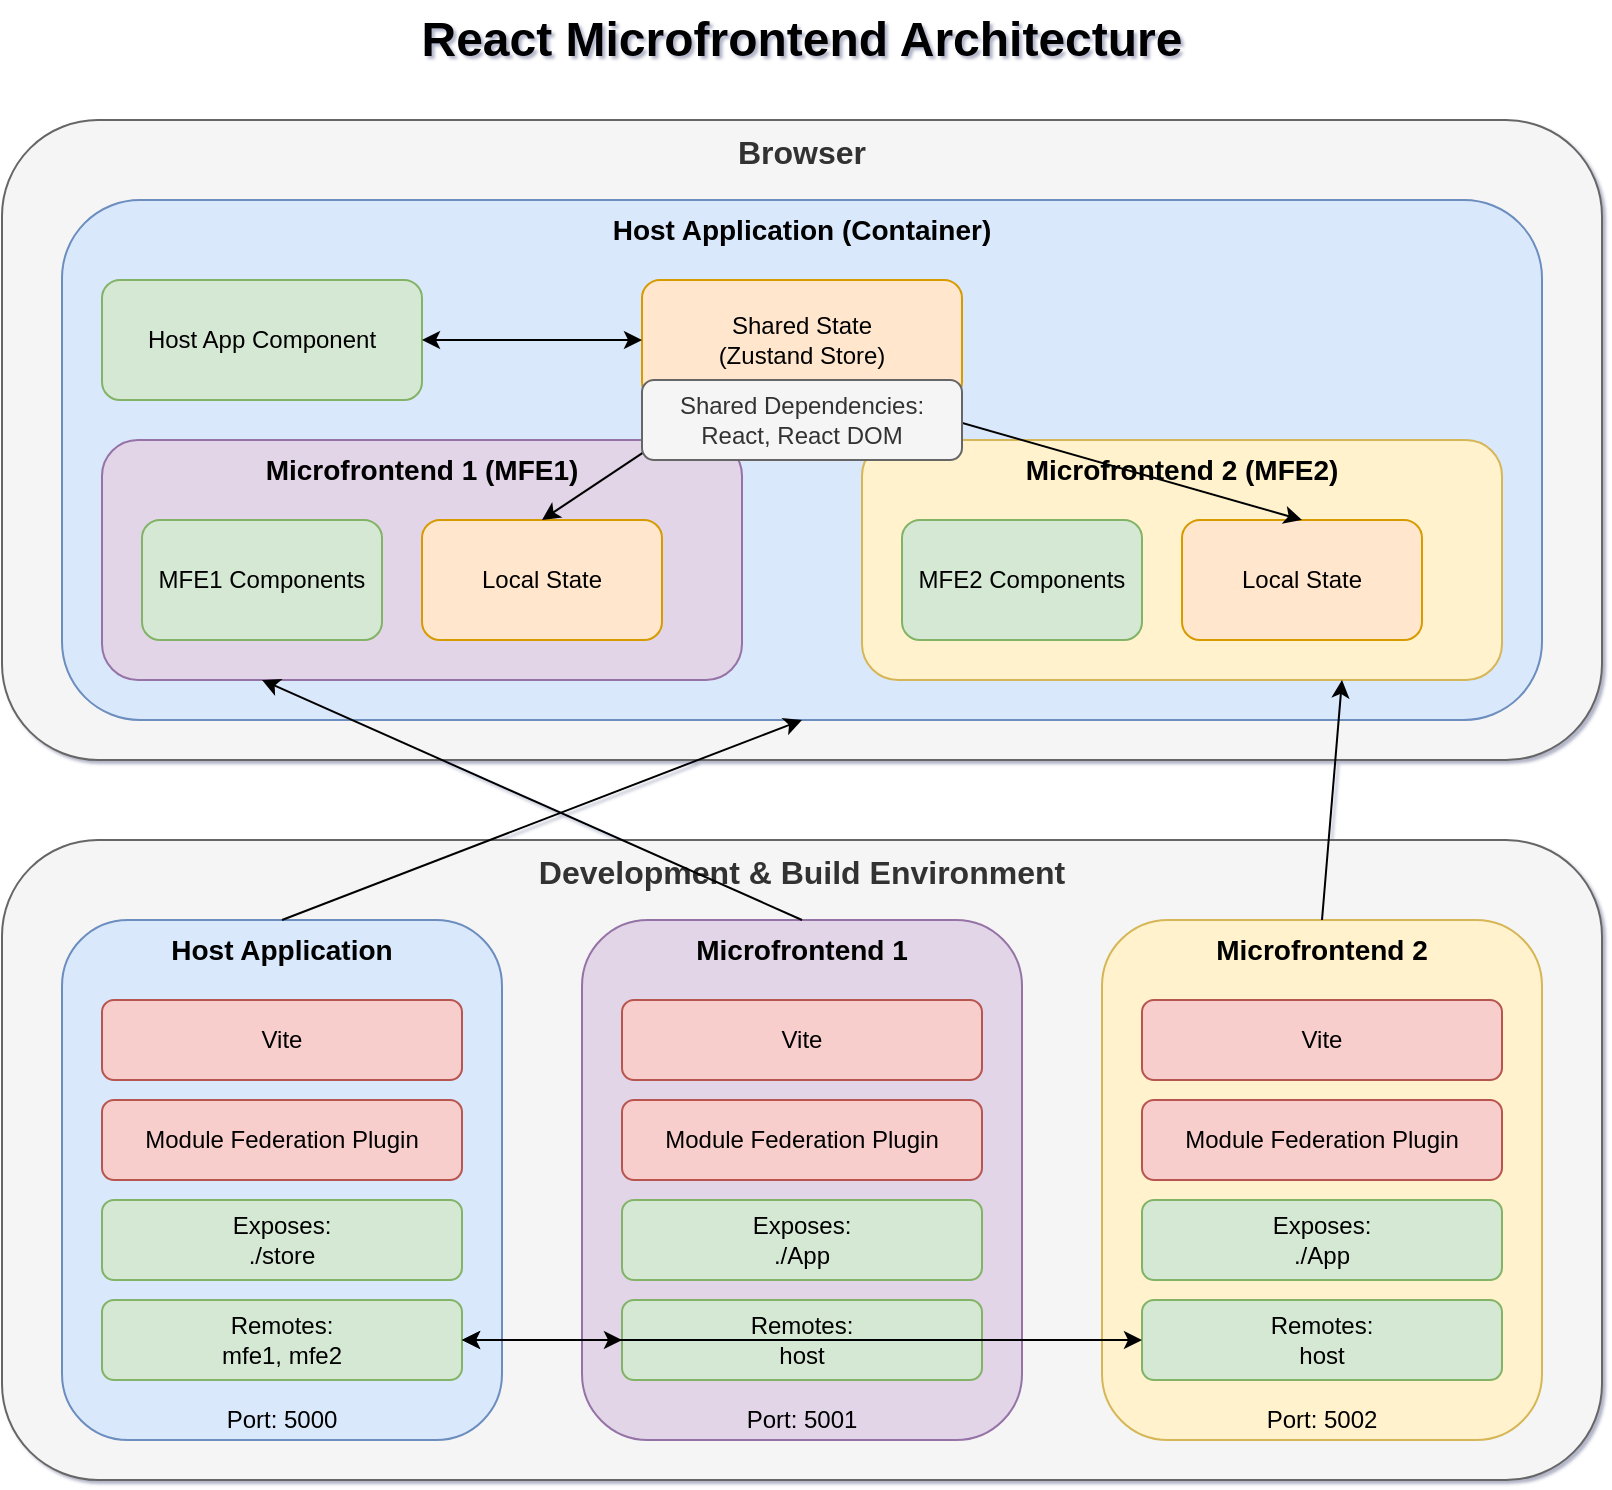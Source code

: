 <mxfile>
    <diagram id="Ht1M8jgEwFfnCIfOTk4-" name="Page-1">
        <mxGraphModel dx="905" dy="960" grid="1" gridSize="10" guides="1" tooltips="1" connect="1" arrows="1" fold="1" page="1" pageScale="1" pageWidth="1100" pageHeight="850" background="none" math="0" shadow="1">
            <root>
                <mxCell id="0"/>
                <mxCell id="1" parent="0"/>
                <mxCell id="2" value="React Microfrontend Architecture" style="text;html=1;strokeColor=none;fillColor=none;align=center;verticalAlign=middle;whiteSpace=wrap;rounded=0;fontSize=24;fontStyle=1" parent="1" vertex="1">
                    <mxGeometry x="275" y="20" width="550" height="40" as="geometry"/>
                </mxCell>
                <mxCell id="3" value="Browser" style="rounded=1;whiteSpace=wrap;html=1;fontSize=16;fillColor=#f5f5f5;strokeColor=#666666;fontColor=#333333;verticalAlign=top;fontStyle=1" parent="1" vertex="1">
                    <mxGeometry x="150" y="80" width="800" height="320" as="geometry"/>
                </mxCell>
                <mxCell id="4" value="Host Application (Container)" style="rounded=1;whiteSpace=wrap;html=1;fontSize=14;fillColor=#dae8fc;strokeColor=#6c8ebf;verticalAlign=top;fontStyle=1" parent="1" vertex="1">
                    <mxGeometry x="180" y="120" width="740" height="260" as="geometry"/>
                </mxCell>
                <mxCell id="5" value="Host App Component" style="rounded=1;whiteSpace=wrap;html=1;fontSize=12;fillColor=#d5e8d4;strokeColor=#82b366;" parent="1" vertex="1">
                    <mxGeometry x="200" y="160" width="160" height="60" as="geometry"/>
                </mxCell>
                <mxCell id="6" value="Shared State&lt;br&gt;(Zustand Store)" style="rounded=1;whiteSpace=wrap;html=1;fontSize=12;fillColor=#ffe6cc;strokeColor=#d79b00;" parent="1" vertex="1">
                    <mxGeometry x="470" y="160" width="160" height="60" as="geometry"/>
                </mxCell>
                <mxCell id="7" value="Microfrontend 1 (MFE1)" style="rounded=1;whiteSpace=wrap;html=1;fontSize=14;fillColor=#e1d5e7;strokeColor=#9673a6;verticalAlign=top;fontStyle=1" parent="1" vertex="1">
                    <mxGeometry x="200" y="240" width="320" height="120" as="geometry"/>
                </mxCell>
                <mxCell id="8" value="Microfrontend 2 (MFE2)" style="rounded=1;whiteSpace=wrap;html=1;fontSize=14;fillColor=#fff2cc;strokeColor=#d6b656;verticalAlign=top;fontStyle=1" parent="1" vertex="1">
                    <mxGeometry x="580" y="240" width="320" height="120" as="geometry"/>
                </mxCell>
                <mxCell id="9" value="MFE1 Components" style="rounded=1;whiteSpace=wrap;html=1;fontSize=12;fillColor=#d5e8d4;strokeColor=#82b366;" parent="1" vertex="1">
                    <mxGeometry x="220" y="280" width="120" height="60" as="geometry"/>
                </mxCell>
                <mxCell id="10" value="Local State" style="rounded=1;whiteSpace=wrap;html=1;fontSize=12;fillColor=#ffe6cc;strokeColor=#d79b00;" parent="1" vertex="1">
                    <mxGeometry x="360" y="280" width="120" height="60" as="geometry"/>
                </mxCell>
                <mxCell id="11" value="MFE2 Components" style="rounded=1;whiteSpace=wrap;html=1;fontSize=12;fillColor=#d5e8d4;strokeColor=#82b366;" parent="1" vertex="1">
                    <mxGeometry x="600" y="280" width="120" height="60" as="geometry"/>
                </mxCell>
                <mxCell id="12" value="Local State" style="rounded=1;whiteSpace=wrap;html=1;fontSize=12;fillColor=#ffe6cc;strokeColor=#d79b00;" parent="1" vertex="1">
                    <mxGeometry x="740" y="280" width="120" height="60" as="geometry"/>
                </mxCell>
                <mxCell id="13" value="Development &amp; Build Environment" style="rounded=1;whiteSpace=wrap;html=1;fontSize=16;fillColor=#f5f5f5;strokeColor=#666666;fontColor=#333333;verticalAlign=top;fontStyle=1" parent="1" vertex="1">
                    <mxGeometry x="150" y="440" width="800" height="320" as="geometry"/>
                </mxCell>
                <mxCell id="14" value="Host Application" style="rounded=1;whiteSpace=wrap;html=1;fontSize=14;fillColor=#dae8fc;strokeColor=#6c8ebf;verticalAlign=top;fontStyle=1" parent="1" vertex="1">
                    <mxGeometry x="180" y="480" width="220" height="260" as="geometry"/>
                </mxCell>
                <mxCell id="15" value="Microfrontend 1" style="rounded=1;whiteSpace=wrap;html=1;fontSize=14;fillColor=#e1d5e7;strokeColor=#9673a6;verticalAlign=top;fontStyle=1" parent="1" vertex="1">
                    <mxGeometry x="440" y="480" width="220" height="260" as="geometry"/>
                </mxCell>
                <mxCell id="16" value="Microfrontend 2" style="rounded=1;whiteSpace=wrap;html=1;fontSize=14;fillColor=#fff2cc;strokeColor=#d6b656;verticalAlign=top;fontStyle=1" parent="1" vertex="1">
                    <mxGeometry x="700" y="480" width="220" height="260" as="geometry"/>
                </mxCell>
                <mxCell id="17" value="Vite" style="rounded=1;whiteSpace=wrap;html=1;fontSize=12;fillColor=#f8cecc;strokeColor=#b85450;" parent="1" vertex="1">
                    <mxGeometry x="200" y="520" width="180" height="40" as="geometry"/>
                </mxCell>
                <mxCell id="18" value="Module Federation Plugin" style="rounded=1;whiteSpace=wrap;html=1;fontSize=12;fillColor=#f8cecc;strokeColor=#b85450;" parent="1" vertex="1">
                    <mxGeometry x="200" y="570" width="180" height="40" as="geometry"/>
                </mxCell>
                <mxCell id="19" value="Exposes:&lt;br&gt;./store" style="rounded=1;whiteSpace=wrap;html=1;fontSize=12;fillColor=#d5e8d4;strokeColor=#82b366;" parent="1" vertex="1">
                    <mxGeometry x="200" y="620" width="180" height="40" as="geometry"/>
                </mxCell>
                <mxCell id="20" value="Remotes:&lt;br&gt;mfe1, mfe2" style="rounded=1;whiteSpace=wrap;html=1;fontSize=12;fillColor=#d5e8d4;strokeColor=#82b366;" parent="1" vertex="1">
                    <mxGeometry x="200" y="670" width="180" height="40" as="geometry"/>
                </mxCell>
                <mxCell id="21" value="Vite" style="rounded=1;whiteSpace=wrap;html=1;fontSize=12;fillColor=#f8cecc;strokeColor=#b85450;" parent="1" vertex="1">
                    <mxGeometry x="460" y="520" width="180" height="40" as="geometry"/>
                </mxCell>
                <mxCell id="22" value="Module Federation Plugin" style="rounded=1;whiteSpace=wrap;html=1;fontSize=12;fillColor=#f8cecc;strokeColor=#b85450;" parent="1" vertex="1">
                    <mxGeometry x="460" y="570" width="180" height="40" as="geometry"/>
                </mxCell>
                <mxCell id="23" value="Exposes:&lt;br&gt;./App" style="rounded=1;whiteSpace=wrap;html=1;fontSize=12;fillColor=#d5e8d4;strokeColor=#82b366;" parent="1" vertex="1">
                    <mxGeometry x="460" y="620" width="180" height="40" as="geometry"/>
                </mxCell>
                <mxCell id="24" value="Remotes:&lt;br&gt;host" style="rounded=1;whiteSpace=wrap;html=1;fontSize=12;fillColor=#d5e8d4;strokeColor=#82b366;" parent="1" vertex="1">
                    <mxGeometry x="460" y="670" width="180" height="40" as="geometry"/>
                </mxCell>
                <mxCell id="25" value="Vite" style="rounded=1;whiteSpace=wrap;html=1;fontSize=12;fillColor=#f8cecc;strokeColor=#b85450;" parent="1" vertex="1">
                    <mxGeometry x="720" y="520" width="180" height="40" as="geometry"/>
                </mxCell>
                <mxCell id="26" value="Module Federation Plugin" style="rounded=1;whiteSpace=wrap;html=1;fontSize=12;fillColor=#f8cecc;strokeColor=#b85450;" parent="1" vertex="1">
                    <mxGeometry x="720" y="570" width="180" height="40" as="geometry"/>
                </mxCell>
                <mxCell id="27" value="Exposes:&lt;br&gt;./App" style="rounded=1;whiteSpace=wrap;html=1;fontSize=12;fillColor=#d5e8d4;strokeColor=#82b366;" parent="1" vertex="1">
                    <mxGeometry x="720" y="620" width="180" height="40" as="geometry"/>
                </mxCell>
                <mxCell id="28" value="Remotes:&lt;br&gt;host" style="rounded=1;whiteSpace=wrap;html=1;fontSize=12;fillColor=#d5e8d4;strokeColor=#82b366;" parent="1" vertex="1">
                    <mxGeometry x="720" y="670" width="180" height="40" as="geometry"/>
                </mxCell>
                <mxCell id="29" value="" style="endArrow=classic;startArrow=classic;html=1;fontSize=12;entryX=0;entryY=0.5;entryDx=0;entryDy=0;exitX=1;exitY=0.5;exitDx=0;exitDy=0;" parent="1" source="20" target="24" edge="1">
                    <mxGeometry width="50" height="50" relative="1" as="geometry">
                        <mxPoint x="520" y="670" as="sourcePoint"/>
                        <mxPoint x="570" y="620" as="targetPoint"/>
                    </mxGeometry>
                </mxCell>
                <mxCell id="30" value="" style="endArrow=classic;startArrow=classic;html=1;fontSize=12;entryX=0;entryY=0.5;entryDx=0;entryDy=0;exitX=1;exitY=0.5;exitDx=0;exitDy=0;" parent="1" source="20" target="28" edge="1">
                    <mxGeometry width="50" height="50" relative="1" as="geometry">
                        <mxPoint x="520" y="670" as="sourcePoint"/>
                        <mxPoint x="570" y="620" as="targetPoint"/>
                    </mxGeometry>
                </mxCell>
                <mxCell id="31" value="" style="endArrow=classic;html=1;fontSize=12;exitX=0.5;exitY=0;exitDx=0;exitDy=0;entryX=0.5;entryY=1;entryDx=0;entryDy=0;" parent="1" source="14" target="4" edge="1">
                    <mxGeometry width="50" height="50" relative="1" as="geometry">
                        <mxPoint x="520" y="450" as="sourcePoint"/>
                        <mxPoint x="570" y="400" as="targetPoint"/>
                    </mxGeometry>
                </mxCell>
                <mxCell id="32" value="" style="endArrow=classic;html=1;fontSize=12;exitX=0.5;exitY=0;exitDx=0;exitDy=0;entryX=0.25;entryY=1;entryDx=0;entryDy=0;" parent="1" source="15" target="7" edge="1">
                    <mxGeometry width="50" height="50" relative="1" as="geometry">
                        <mxPoint x="520" y="450" as="sourcePoint"/>
                        <mxPoint x="570" y="400" as="targetPoint"/>
                    </mxGeometry>
                </mxCell>
                <mxCell id="33" value="" style="endArrow=classic;html=1;fontSize=12;exitX=0.5;exitY=0;exitDx=0;exitDy=0;entryX=0.75;entryY=1;entryDx=0;entryDy=0;" parent="1" source="16" target="8" edge="1">
                    <mxGeometry width="50" height="50" relative="1" as="geometry">
                        <mxPoint x="520" y="450" as="sourcePoint"/>
                        <mxPoint x="570" y="400" as="targetPoint"/>
                    </mxGeometry>
                </mxCell>
                <mxCell id="34" value="" style="endArrow=classic;startArrow=classic;html=1;fontSize=12;exitX=1;exitY=0.5;exitDx=0;exitDy=0;entryX=0;entryY=0.5;entryDx=0;entryDy=0;" parent="1" source="5" target="6" edge="1">
                    <mxGeometry width="50" height="50" relative="1" as="geometry">
                        <mxPoint x="520" y="450" as="sourcePoint"/>
                        <mxPoint x="570" y="400" as="targetPoint"/>
                    </mxGeometry>
                </mxCell>
                <mxCell id="35" value="" style="endArrow=classic;startArrow=classic;html=1;fontSize=12;exitX=0.5;exitY=0;exitDx=0;exitDy=0;entryX=0.25;entryY=1;entryDx=0;entryDy=0;" parent="1" source="10" target="6" edge="1">
                    <mxGeometry width="50" height="50" relative="1" as="geometry">
                        <mxPoint x="520" y="450" as="sourcePoint"/>
                        <mxPoint x="570" y="400" as="targetPoint"/>
                    </mxGeometry>
                </mxCell>
                <mxCell id="36" value="" style="endArrow=classic;startArrow=classic;html=1;fontSize=12;exitX=0.5;exitY=0;exitDx=0;exitDy=0;entryX=0.75;entryY=1;entryDx=0;entryDy=0;" parent="1" source="12" target="6" edge="1">
                    <mxGeometry width="50" height="50" relative="1" as="geometry">
                        <mxPoint x="520" y="450" as="sourcePoint"/>
                        <mxPoint x="570" y="400" as="targetPoint"/>
                    </mxGeometry>
                </mxCell>
                <mxCell id="37" value="Shared Dependencies:&lt;br&gt;React, React DOM" style="rounded=1;whiteSpace=wrap;html=1;fontSize=12;fillColor=#f5f5f5;strokeColor=#666666;fontColor=#333333;" parent="1" vertex="1">
                    <mxGeometry x="470" y="210" width="160" height="40" as="geometry"/>
                </mxCell>
                <mxCell id="38" value="Port: 5000" style="text;html=1;strokeColor=none;fillColor=none;align=center;verticalAlign=middle;whiteSpace=wrap;rounded=0;fontSize=12;" parent="1" vertex="1">
                    <mxGeometry x="200" y="720" width="180" height="20" as="geometry"/>
                </mxCell>
                <mxCell id="39" value="Port: 5001" style="text;html=1;strokeColor=none;fillColor=none;align=center;verticalAlign=middle;whiteSpace=wrap;rounded=0;fontSize=12;" parent="1" vertex="1">
                    <mxGeometry x="460" y="720" width="180" height="20" as="geometry"/>
                </mxCell>
                <mxCell id="40" value="Port: 5002" style="text;html=1;strokeColor=none;fillColor=none;align=center;verticalAlign=middle;whiteSpace=wrap;rounded=0;fontSize=12;" parent="1" vertex="1">
                    <mxGeometry x="720" y="720" width="180" height="20" as="geometry"/>
                </mxCell>
            </root>
        </mxGraphModel>
    </diagram>
</mxfile>